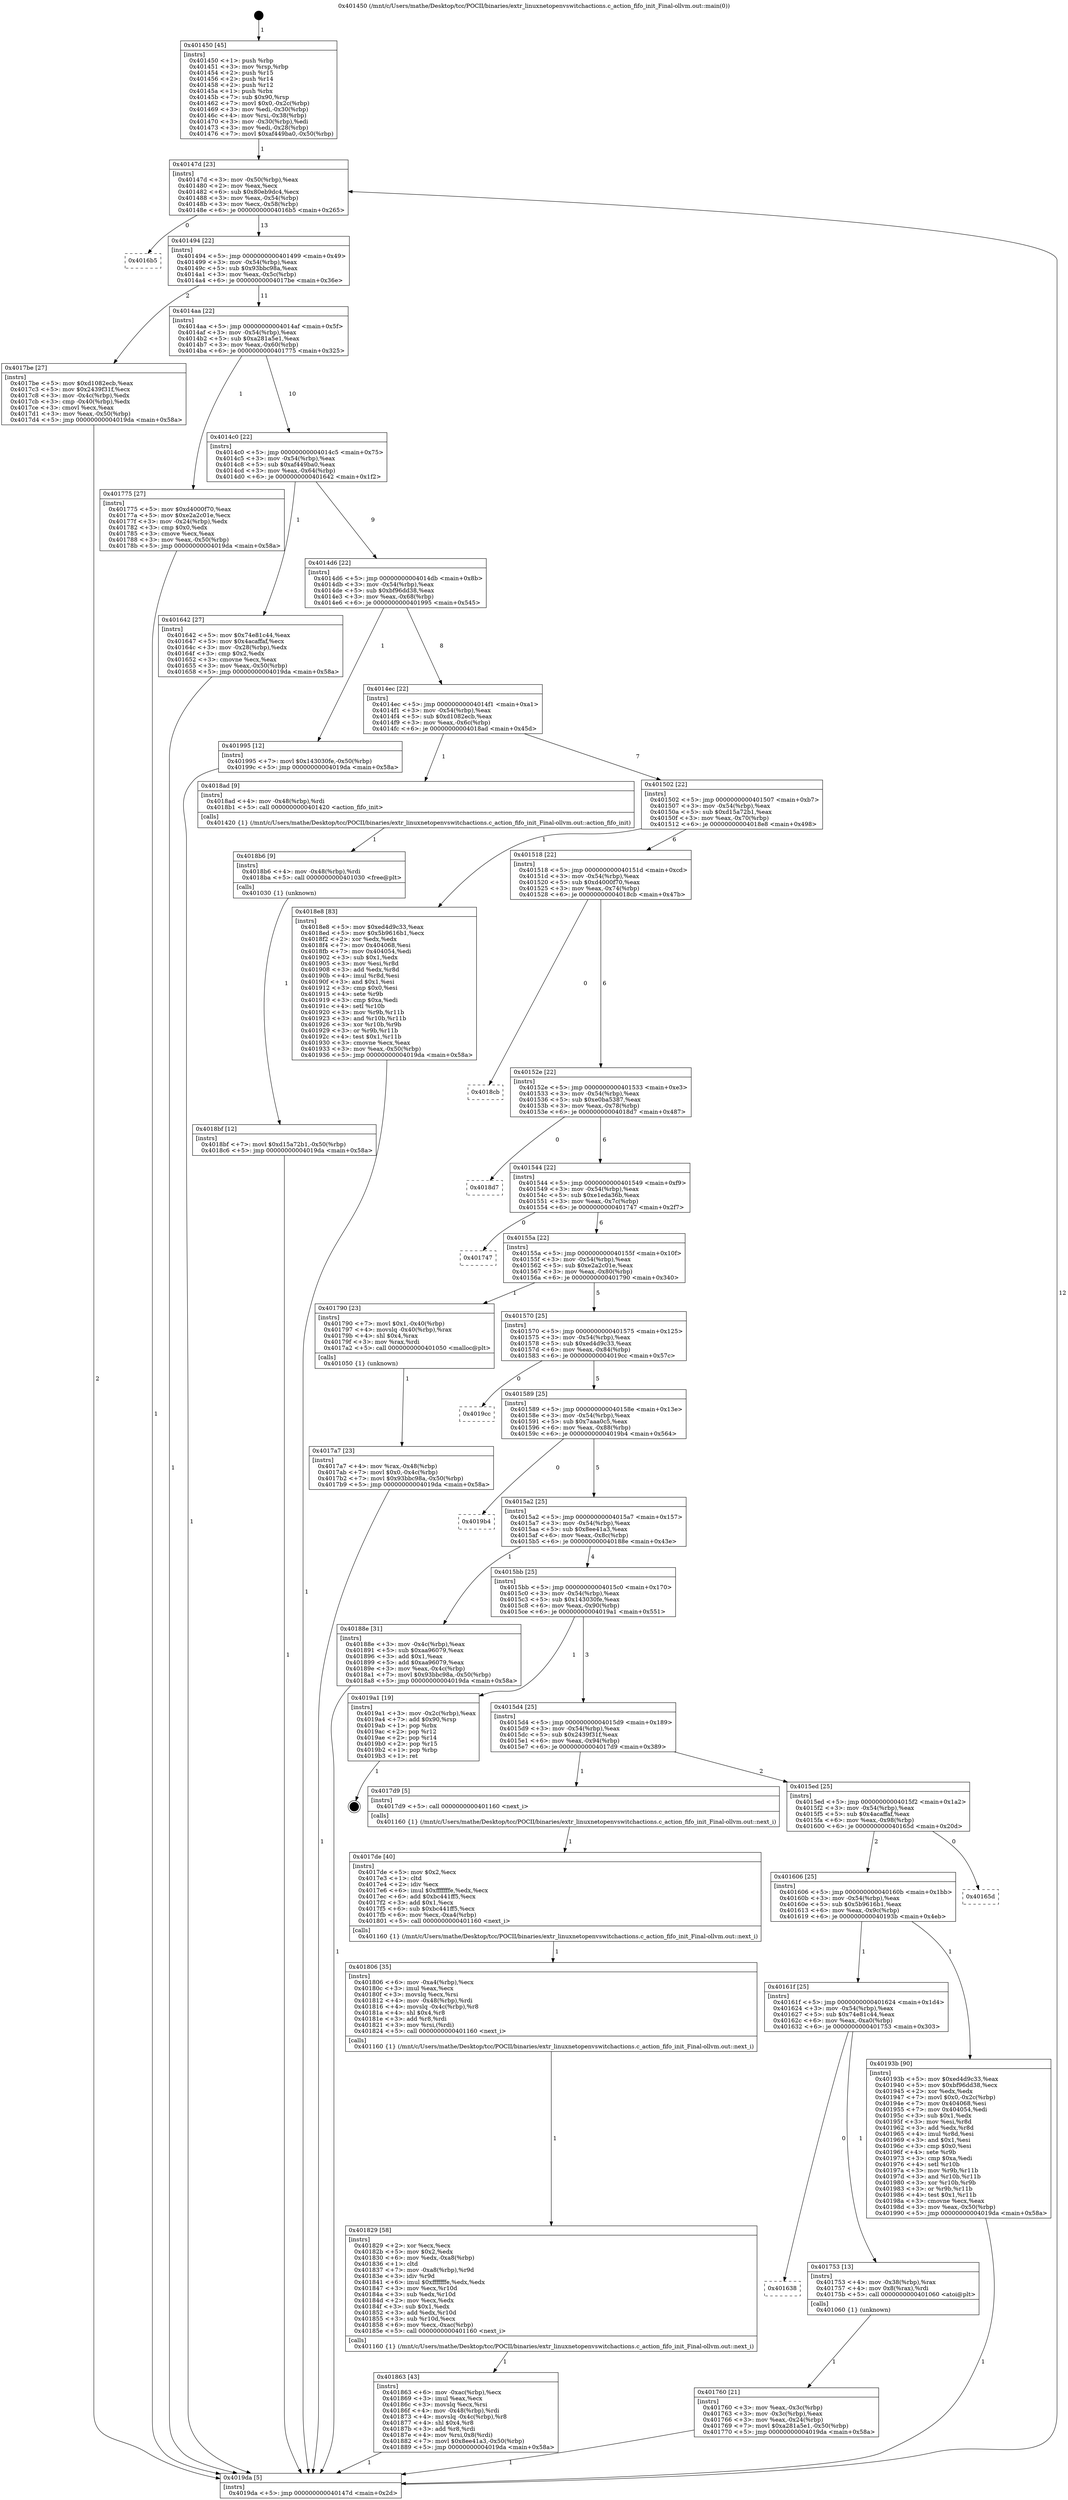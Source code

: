 digraph "0x401450" {
  label = "0x401450 (/mnt/c/Users/mathe/Desktop/tcc/POCII/binaries/extr_linuxnetopenvswitchactions.c_action_fifo_init_Final-ollvm.out::main(0))"
  labelloc = "t"
  node[shape=record]

  Entry [label="",width=0.3,height=0.3,shape=circle,fillcolor=black,style=filled]
  "0x40147d" [label="{
     0x40147d [23]\l
     | [instrs]\l
     &nbsp;&nbsp;0x40147d \<+3\>: mov -0x50(%rbp),%eax\l
     &nbsp;&nbsp;0x401480 \<+2\>: mov %eax,%ecx\l
     &nbsp;&nbsp;0x401482 \<+6\>: sub $0x80eb9dc4,%ecx\l
     &nbsp;&nbsp;0x401488 \<+3\>: mov %eax,-0x54(%rbp)\l
     &nbsp;&nbsp;0x40148b \<+3\>: mov %ecx,-0x58(%rbp)\l
     &nbsp;&nbsp;0x40148e \<+6\>: je 00000000004016b5 \<main+0x265\>\l
  }"]
  "0x4016b5" [label="{
     0x4016b5\l
  }", style=dashed]
  "0x401494" [label="{
     0x401494 [22]\l
     | [instrs]\l
     &nbsp;&nbsp;0x401494 \<+5\>: jmp 0000000000401499 \<main+0x49\>\l
     &nbsp;&nbsp;0x401499 \<+3\>: mov -0x54(%rbp),%eax\l
     &nbsp;&nbsp;0x40149c \<+5\>: sub $0x93bbc98a,%eax\l
     &nbsp;&nbsp;0x4014a1 \<+3\>: mov %eax,-0x5c(%rbp)\l
     &nbsp;&nbsp;0x4014a4 \<+6\>: je 00000000004017be \<main+0x36e\>\l
  }"]
  Exit [label="",width=0.3,height=0.3,shape=circle,fillcolor=black,style=filled,peripheries=2]
  "0x4017be" [label="{
     0x4017be [27]\l
     | [instrs]\l
     &nbsp;&nbsp;0x4017be \<+5\>: mov $0xd1082ecb,%eax\l
     &nbsp;&nbsp;0x4017c3 \<+5\>: mov $0x2439f31f,%ecx\l
     &nbsp;&nbsp;0x4017c8 \<+3\>: mov -0x4c(%rbp),%edx\l
     &nbsp;&nbsp;0x4017cb \<+3\>: cmp -0x40(%rbp),%edx\l
     &nbsp;&nbsp;0x4017ce \<+3\>: cmovl %ecx,%eax\l
     &nbsp;&nbsp;0x4017d1 \<+3\>: mov %eax,-0x50(%rbp)\l
     &nbsp;&nbsp;0x4017d4 \<+5\>: jmp 00000000004019da \<main+0x58a\>\l
  }"]
  "0x4014aa" [label="{
     0x4014aa [22]\l
     | [instrs]\l
     &nbsp;&nbsp;0x4014aa \<+5\>: jmp 00000000004014af \<main+0x5f\>\l
     &nbsp;&nbsp;0x4014af \<+3\>: mov -0x54(%rbp),%eax\l
     &nbsp;&nbsp;0x4014b2 \<+5\>: sub $0xa281a5e1,%eax\l
     &nbsp;&nbsp;0x4014b7 \<+3\>: mov %eax,-0x60(%rbp)\l
     &nbsp;&nbsp;0x4014ba \<+6\>: je 0000000000401775 \<main+0x325\>\l
  }"]
  "0x4018bf" [label="{
     0x4018bf [12]\l
     | [instrs]\l
     &nbsp;&nbsp;0x4018bf \<+7\>: movl $0xd15a72b1,-0x50(%rbp)\l
     &nbsp;&nbsp;0x4018c6 \<+5\>: jmp 00000000004019da \<main+0x58a\>\l
  }"]
  "0x401775" [label="{
     0x401775 [27]\l
     | [instrs]\l
     &nbsp;&nbsp;0x401775 \<+5\>: mov $0xd4000f70,%eax\l
     &nbsp;&nbsp;0x40177a \<+5\>: mov $0xe2a2c01e,%ecx\l
     &nbsp;&nbsp;0x40177f \<+3\>: mov -0x24(%rbp),%edx\l
     &nbsp;&nbsp;0x401782 \<+3\>: cmp $0x0,%edx\l
     &nbsp;&nbsp;0x401785 \<+3\>: cmove %ecx,%eax\l
     &nbsp;&nbsp;0x401788 \<+3\>: mov %eax,-0x50(%rbp)\l
     &nbsp;&nbsp;0x40178b \<+5\>: jmp 00000000004019da \<main+0x58a\>\l
  }"]
  "0x4014c0" [label="{
     0x4014c0 [22]\l
     | [instrs]\l
     &nbsp;&nbsp;0x4014c0 \<+5\>: jmp 00000000004014c5 \<main+0x75\>\l
     &nbsp;&nbsp;0x4014c5 \<+3\>: mov -0x54(%rbp),%eax\l
     &nbsp;&nbsp;0x4014c8 \<+5\>: sub $0xaf449ba0,%eax\l
     &nbsp;&nbsp;0x4014cd \<+3\>: mov %eax,-0x64(%rbp)\l
     &nbsp;&nbsp;0x4014d0 \<+6\>: je 0000000000401642 \<main+0x1f2\>\l
  }"]
  "0x4018b6" [label="{
     0x4018b6 [9]\l
     | [instrs]\l
     &nbsp;&nbsp;0x4018b6 \<+4\>: mov -0x48(%rbp),%rdi\l
     &nbsp;&nbsp;0x4018ba \<+5\>: call 0000000000401030 \<free@plt\>\l
     | [calls]\l
     &nbsp;&nbsp;0x401030 \{1\} (unknown)\l
  }"]
  "0x401642" [label="{
     0x401642 [27]\l
     | [instrs]\l
     &nbsp;&nbsp;0x401642 \<+5\>: mov $0x74e81c44,%eax\l
     &nbsp;&nbsp;0x401647 \<+5\>: mov $0x4acaffaf,%ecx\l
     &nbsp;&nbsp;0x40164c \<+3\>: mov -0x28(%rbp),%edx\l
     &nbsp;&nbsp;0x40164f \<+3\>: cmp $0x2,%edx\l
     &nbsp;&nbsp;0x401652 \<+3\>: cmovne %ecx,%eax\l
     &nbsp;&nbsp;0x401655 \<+3\>: mov %eax,-0x50(%rbp)\l
     &nbsp;&nbsp;0x401658 \<+5\>: jmp 00000000004019da \<main+0x58a\>\l
  }"]
  "0x4014d6" [label="{
     0x4014d6 [22]\l
     | [instrs]\l
     &nbsp;&nbsp;0x4014d6 \<+5\>: jmp 00000000004014db \<main+0x8b\>\l
     &nbsp;&nbsp;0x4014db \<+3\>: mov -0x54(%rbp),%eax\l
     &nbsp;&nbsp;0x4014de \<+5\>: sub $0xbf96dd38,%eax\l
     &nbsp;&nbsp;0x4014e3 \<+3\>: mov %eax,-0x68(%rbp)\l
     &nbsp;&nbsp;0x4014e6 \<+6\>: je 0000000000401995 \<main+0x545\>\l
  }"]
  "0x4019da" [label="{
     0x4019da [5]\l
     | [instrs]\l
     &nbsp;&nbsp;0x4019da \<+5\>: jmp 000000000040147d \<main+0x2d\>\l
  }"]
  "0x401450" [label="{
     0x401450 [45]\l
     | [instrs]\l
     &nbsp;&nbsp;0x401450 \<+1\>: push %rbp\l
     &nbsp;&nbsp;0x401451 \<+3\>: mov %rsp,%rbp\l
     &nbsp;&nbsp;0x401454 \<+2\>: push %r15\l
     &nbsp;&nbsp;0x401456 \<+2\>: push %r14\l
     &nbsp;&nbsp;0x401458 \<+2\>: push %r12\l
     &nbsp;&nbsp;0x40145a \<+1\>: push %rbx\l
     &nbsp;&nbsp;0x40145b \<+7\>: sub $0x90,%rsp\l
     &nbsp;&nbsp;0x401462 \<+7\>: movl $0x0,-0x2c(%rbp)\l
     &nbsp;&nbsp;0x401469 \<+3\>: mov %edi,-0x30(%rbp)\l
     &nbsp;&nbsp;0x40146c \<+4\>: mov %rsi,-0x38(%rbp)\l
     &nbsp;&nbsp;0x401470 \<+3\>: mov -0x30(%rbp),%edi\l
     &nbsp;&nbsp;0x401473 \<+3\>: mov %edi,-0x28(%rbp)\l
     &nbsp;&nbsp;0x401476 \<+7\>: movl $0xaf449ba0,-0x50(%rbp)\l
  }"]
  "0x401863" [label="{
     0x401863 [43]\l
     | [instrs]\l
     &nbsp;&nbsp;0x401863 \<+6\>: mov -0xac(%rbp),%ecx\l
     &nbsp;&nbsp;0x401869 \<+3\>: imul %eax,%ecx\l
     &nbsp;&nbsp;0x40186c \<+3\>: movslq %ecx,%rsi\l
     &nbsp;&nbsp;0x40186f \<+4\>: mov -0x48(%rbp),%rdi\l
     &nbsp;&nbsp;0x401873 \<+4\>: movslq -0x4c(%rbp),%r8\l
     &nbsp;&nbsp;0x401877 \<+4\>: shl $0x4,%r8\l
     &nbsp;&nbsp;0x40187b \<+3\>: add %r8,%rdi\l
     &nbsp;&nbsp;0x40187e \<+4\>: mov %rsi,0x8(%rdi)\l
     &nbsp;&nbsp;0x401882 \<+7\>: movl $0x8ee41a3,-0x50(%rbp)\l
     &nbsp;&nbsp;0x401889 \<+5\>: jmp 00000000004019da \<main+0x58a\>\l
  }"]
  "0x401995" [label="{
     0x401995 [12]\l
     | [instrs]\l
     &nbsp;&nbsp;0x401995 \<+7\>: movl $0x143030fe,-0x50(%rbp)\l
     &nbsp;&nbsp;0x40199c \<+5\>: jmp 00000000004019da \<main+0x58a\>\l
  }"]
  "0x4014ec" [label="{
     0x4014ec [22]\l
     | [instrs]\l
     &nbsp;&nbsp;0x4014ec \<+5\>: jmp 00000000004014f1 \<main+0xa1\>\l
     &nbsp;&nbsp;0x4014f1 \<+3\>: mov -0x54(%rbp),%eax\l
     &nbsp;&nbsp;0x4014f4 \<+5\>: sub $0xd1082ecb,%eax\l
     &nbsp;&nbsp;0x4014f9 \<+3\>: mov %eax,-0x6c(%rbp)\l
     &nbsp;&nbsp;0x4014fc \<+6\>: je 00000000004018ad \<main+0x45d\>\l
  }"]
  "0x401829" [label="{
     0x401829 [58]\l
     | [instrs]\l
     &nbsp;&nbsp;0x401829 \<+2\>: xor %ecx,%ecx\l
     &nbsp;&nbsp;0x40182b \<+5\>: mov $0x2,%edx\l
     &nbsp;&nbsp;0x401830 \<+6\>: mov %edx,-0xa8(%rbp)\l
     &nbsp;&nbsp;0x401836 \<+1\>: cltd\l
     &nbsp;&nbsp;0x401837 \<+7\>: mov -0xa8(%rbp),%r9d\l
     &nbsp;&nbsp;0x40183e \<+3\>: idiv %r9d\l
     &nbsp;&nbsp;0x401841 \<+6\>: imul $0xfffffffe,%edx,%edx\l
     &nbsp;&nbsp;0x401847 \<+3\>: mov %ecx,%r10d\l
     &nbsp;&nbsp;0x40184a \<+3\>: sub %edx,%r10d\l
     &nbsp;&nbsp;0x40184d \<+2\>: mov %ecx,%edx\l
     &nbsp;&nbsp;0x40184f \<+3\>: sub $0x1,%edx\l
     &nbsp;&nbsp;0x401852 \<+3\>: add %edx,%r10d\l
     &nbsp;&nbsp;0x401855 \<+3\>: sub %r10d,%ecx\l
     &nbsp;&nbsp;0x401858 \<+6\>: mov %ecx,-0xac(%rbp)\l
     &nbsp;&nbsp;0x40185e \<+5\>: call 0000000000401160 \<next_i\>\l
     | [calls]\l
     &nbsp;&nbsp;0x401160 \{1\} (/mnt/c/Users/mathe/Desktop/tcc/POCII/binaries/extr_linuxnetopenvswitchactions.c_action_fifo_init_Final-ollvm.out::next_i)\l
  }"]
  "0x4018ad" [label="{
     0x4018ad [9]\l
     | [instrs]\l
     &nbsp;&nbsp;0x4018ad \<+4\>: mov -0x48(%rbp),%rdi\l
     &nbsp;&nbsp;0x4018b1 \<+5\>: call 0000000000401420 \<action_fifo_init\>\l
     | [calls]\l
     &nbsp;&nbsp;0x401420 \{1\} (/mnt/c/Users/mathe/Desktop/tcc/POCII/binaries/extr_linuxnetopenvswitchactions.c_action_fifo_init_Final-ollvm.out::action_fifo_init)\l
  }"]
  "0x401502" [label="{
     0x401502 [22]\l
     | [instrs]\l
     &nbsp;&nbsp;0x401502 \<+5\>: jmp 0000000000401507 \<main+0xb7\>\l
     &nbsp;&nbsp;0x401507 \<+3\>: mov -0x54(%rbp),%eax\l
     &nbsp;&nbsp;0x40150a \<+5\>: sub $0xd15a72b1,%eax\l
     &nbsp;&nbsp;0x40150f \<+3\>: mov %eax,-0x70(%rbp)\l
     &nbsp;&nbsp;0x401512 \<+6\>: je 00000000004018e8 \<main+0x498\>\l
  }"]
  "0x401806" [label="{
     0x401806 [35]\l
     | [instrs]\l
     &nbsp;&nbsp;0x401806 \<+6\>: mov -0xa4(%rbp),%ecx\l
     &nbsp;&nbsp;0x40180c \<+3\>: imul %eax,%ecx\l
     &nbsp;&nbsp;0x40180f \<+3\>: movslq %ecx,%rsi\l
     &nbsp;&nbsp;0x401812 \<+4\>: mov -0x48(%rbp),%rdi\l
     &nbsp;&nbsp;0x401816 \<+4\>: movslq -0x4c(%rbp),%r8\l
     &nbsp;&nbsp;0x40181a \<+4\>: shl $0x4,%r8\l
     &nbsp;&nbsp;0x40181e \<+3\>: add %r8,%rdi\l
     &nbsp;&nbsp;0x401821 \<+3\>: mov %rsi,(%rdi)\l
     &nbsp;&nbsp;0x401824 \<+5\>: call 0000000000401160 \<next_i\>\l
     | [calls]\l
     &nbsp;&nbsp;0x401160 \{1\} (/mnt/c/Users/mathe/Desktop/tcc/POCII/binaries/extr_linuxnetopenvswitchactions.c_action_fifo_init_Final-ollvm.out::next_i)\l
  }"]
  "0x4018e8" [label="{
     0x4018e8 [83]\l
     | [instrs]\l
     &nbsp;&nbsp;0x4018e8 \<+5\>: mov $0xed4d9c33,%eax\l
     &nbsp;&nbsp;0x4018ed \<+5\>: mov $0x5b9616b1,%ecx\l
     &nbsp;&nbsp;0x4018f2 \<+2\>: xor %edx,%edx\l
     &nbsp;&nbsp;0x4018f4 \<+7\>: mov 0x404068,%esi\l
     &nbsp;&nbsp;0x4018fb \<+7\>: mov 0x404054,%edi\l
     &nbsp;&nbsp;0x401902 \<+3\>: sub $0x1,%edx\l
     &nbsp;&nbsp;0x401905 \<+3\>: mov %esi,%r8d\l
     &nbsp;&nbsp;0x401908 \<+3\>: add %edx,%r8d\l
     &nbsp;&nbsp;0x40190b \<+4\>: imul %r8d,%esi\l
     &nbsp;&nbsp;0x40190f \<+3\>: and $0x1,%esi\l
     &nbsp;&nbsp;0x401912 \<+3\>: cmp $0x0,%esi\l
     &nbsp;&nbsp;0x401915 \<+4\>: sete %r9b\l
     &nbsp;&nbsp;0x401919 \<+3\>: cmp $0xa,%edi\l
     &nbsp;&nbsp;0x40191c \<+4\>: setl %r10b\l
     &nbsp;&nbsp;0x401920 \<+3\>: mov %r9b,%r11b\l
     &nbsp;&nbsp;0x401923 \<+3\>: and %r10b,%r11b\l
     &nbsp;&nbsp;0x401926 \<+3\>: xor %r10b,%r9b\l
     &nbsp;&nbsp;0x401929 \<+3\>: or %r9b,%r11b\l
     &nbsp;&nbsp;0x40192c \<+4\>: test $0x1,%r11b\l
     &nbsp;&nbsp;0x401930 \<+3\>: cmovne %ecx,%eax\l
     &nbsp;&nbsp;0x401933 \<+3\>: mov %eax,-0x50(%rbp)\l
     &nbsp;&nbsp;0x401936 \<+5\>: jmp 00000000004019da \<main+0x58a\>\l
  }"]
  "0x401518" [label="{
     0x401518 [22]\l
     | [instrs]\l
     &nbsp;&nbsp;0x401518 \<+5\>: jmp 000000000040151d \<main+0xcd\>\l
     &nbsp;&nbsp;0x40151d \<+3\>: mov -0x54(%rbp),%eax\l
     &nbsp;&nbsp;0x401520 \<+5\>: sub $0xd4000f70,%eax\l
     &nbsp;&nbsp;0x401525 \<+3\>: mov %eax,-0x74(%rbp)\l
     &nbsp;&nbsp;0x401528 \<+6\>: je 00000000004018cb \<main+0x47b\>\l
  }"]
  "0x4017de" [label="{
     0x4017de [40]\l
     | [instrs]\l
     &nbsp;&nbsp;0x4017de \<+5\>: mov $0x2,%ecx\l
     &nbsp;&nbsp;0x4017e3 \<+1\>: cltd\l
     &nbsp;&nbsp;0x4017e4 \<+2\>: idiv %ecx\l
     &nbsp;&nbsp;0x4017e6 \<+6\>: imul $0xfffffffe,%edx,%ecx\l
     &nbsp;&nbsp;0x4017ec \<+6\>: add $0xbc441ff5,%ecx\l
     &nbsp;&nbsp;0x4017f2 \<+3\>: add $0x1,%ecx\l
     &nbsp;&nbsp;0x4017f5 \<+6\>: sub $0xbc441ff5,%ecx\l
     &nbsp;&nbsp;0x4017fb \<+6\>: mov %ecx,-0xa4(%rbp)\l
     &nbsp;&nbsp;0x401801 \<+5\>: call 0000000000401160 \<next_i\>\l
     | [calls]\l
     &nbsp;&nbsp;0x401160 \{1\} (/mnt/c/Users/mathe/Desktop/tcc/POCII/binaries/extr_linuxnetopenvswitchactions.c_action_fifo_init_Final-ollvm.out::next_i)\l
  }"]
  "0x4018cb" [label="{
     0x4018cb\l
  }", style=dashed]
  "0x40152e" [label="{
     0x40152e [22]\l
     | [instrs]\l
     &nbsp;&nbsp;0x40152e \<+5\>: jmp 0000000000401533 \<main+0xe3\>\l
     &nbsp;&nbsp;0x401533 \<+3\>: mov -0x54(%rbp),%eax\l
     &nbsp;&nbsp;0x401536 \<+5\>: sub $0xe0ba5387,%eax\l
     &nbsp;&nbsp;0x40153b \<+3\>: mov %eax,-0x78(%rbp)\l
     &nbsp;&nbsp;0x40153e \<+6\>: je 00000000004018d7 \<main+0x487\>\l
  }"]
  "0x4017a7" [label="{
     0x4017a7 [23]\l
     | [instrs]\l
     &nbsp;&nbsp;0x4017a7 \<+4\>: mov %rax,-0x48(%rbp)\l
     &nbsp;&nbsp;0x4017ab \<+7\>: movl $0x0,-0x4c(%rbp)\l
     &nbsp;&nbsp;0x4017b2 \<+7\>: movl $0x93bbc98a,-0x50(%rbp)\l
     &nbsp;&nbsp;0x4017b9 \<+5\>: jmp 00000000004019da \<main+0x58a\>\l
  }"]
  "0x4018d7" [label="{
     0x4018d7\l
  }", style=dashed]
  "0x401544" [label="{
     0x401544 [22]\l
     | [instrs]\l
     &nbsp;&nbsp;0x401544 \<+5\>: jmp 0000000000401549 \<main+0xf9\>\l
     &nbsp;&nbsp;0x401549 \<+3\>: mov -0x54(%rbp),%eax\l
     &nbsp;&nbsp;0x40154c \<+5\>: sub $0xe1eda36b,%eax\l
     &nbsp;&nbsp;0x401551 \<+3\>: mov %eax,-0x7c(%rbp)\l
     &nbsp;&nbsp;0x401554 \<+6\>: je 0000000000401747 \<main+0x2f7\>\l
  }"]
  "0x401760" [label="{
     0x401760 [21]\l
     | [instrs]\l
     &nbsp;&nbsp;0x401760 \<+3\>: mov %eax,-0x3c(%rbp)\l
     &nbsp;&nbsp;0x401763 \<+3\>: mov -0x3c(%rbp),%eax\l
     &nbsp;&nbsp;0x401766 \<+3\>: mov %eax,-0x24(%rbp)\l
     &nbsp;&nbsp;0x401769 \<+7\>: movl $0xa281a5e1,-0x50(%rbp)\l
     &nbsp;&nbsp;0x401770 \<+5\>: jmp 00000000004019da \<main+0x58a\>\l
  }"]
  "0x401747" [label="{
     0x401747\l
  }", style=dashed]
  "0x40155a" [label="{
     0x40155a [22]\l
     | [instrs]\l
     &nbsp;&nbsp;0x40155a \<+5\>: jmp 000000000040155f \<main+0x10f\>\l
     &nbsp;&nbsp;0x40155f \<+3\>: mov -0x54(%rbp),%eax\l
     &nbsp;&nbsp;0x401562 \<+5\>: sub $0xe2a2c01e,%eax\l
     &nbsp;&nbsp;0x401567 \<+3\>: mov %eax,-0x80(%rbp)\l
     &nbsp;&nbsp;0x40156a \<+6\>: je 0000000000401790 \<main+0x340\>\l
  }"]
  "0x401638" [label="{
     0x401638\l
  }", style=dashed]
  "0x401790" [label="{
     0x401790 [23]\l
     | [instrs]\l
     &nbsp;&nbsp;0x401790 \<+7\>: movl $0x1,-0x40(%rbp)\l
     &nbsp;&nbsp;0x401797 \<+4\>: movslq -0x40(%rbp),%rax\l
     &nbsp;&nbsp;0x40179b \<+4\>: shl $0x4,%rax\l
     &nbsp;&nbsp;0x40179f \<+3\>: mov %rax,%rdi\l
     &nbsp;&nbsp;0x4017a2 \<+5\>: call 0000000000401050 \<malloc@plt\>\l
     | [calls]\l
     &nbsp;&nbsp;0x401050 \{1\} (unknown)\l
  }"]
  "0x401570" [label="{
     0x401570 [25]\l
     | [instrs]\l
     &nbsp;&nbsp;0x401570 \<+5\>: jmp 0000000000401575 \<main+0x125\>\l
     &nbsp;&nbsp;0x401575 \<+3\>: mov -0x54(%rbp),%eax\l
     &nbsp;&nbsp;0x401578 \<+5\>: sub $0xed4d9c33,%eax\l
     &nbsp;&nbsp;0x40157d \<+6\>: mov %eax,-0x84(%rbp)\l
     &nbsp;&nbsp;0x401583 \<+6\>: je 00000000004019cc \<main+0x57c\>\l
  }"]
  "0x401753" [label="{
     0x401753 [13]\l
     | [instrs]\l
     &nbsp;&nbsp;0x401753 \<+4\>: mov -0x38(%rbp),%rax\l
     &nbsp;&nbsp;0x401757 \<+4\>: mov 0x8(%rax),%rdi\l
     &nbsp;&nbsp;0x40175b \<+5\>: call 0000000000401060 \<atoi@plt\>\l
     | [calls]\l
     &nbsp;&nbsp;0x401060 \{1\} (unknown)\l
  }"]
  "0x4019cc" [label="{
     0x4019cc\l
  }", style=dashed]
  "0x401589" [label="{
     0x401589 [25]\l
     | [instrs]\l
     &nbsp;&nbsp;0x401589 \<+5\>: jmp 000000000040158e \<main+0x13e\>\l
     &nbsp;&nbsp;0x40158e \<+3\>: mov -0x54(%rbp),%eax\l
     &nbsp;&nbsp;0x401591 \<+5\>: sub $0x7aaa0c5,%eax\l
     &nbsp;&nbsp;0x401596 \<+6\>: mov %eax,-0x88(%rbp)\l
     &nbsp;&nbsp;0x40159c \<+6\>: je 00000000004019b4 \<main+0x564\>\l
  }"]
  "0x40161f" [label="{
     0x40161f [25]\l
     | [instrs]\l
     &nbsp;&nbsp;0x40161f \<+5\>: jmp 0000000000401624 \<main+0x1d4\>\l
     &nbsp;&nbsp;0x401624 \<+3\>: mov -0x54(%rbp),%eax\l
     &nbsp;&nbsp;0x401627 \<+5\>: sub $0x74e81c44,%eax\l
     &nbsp;&nbsp;0x40162c \<+6\>: mov %eax,-0xa0(%rbp)\l
     &nbsp;&nbsp;0x401632 \<+6\>: je 0000000000401753 \<main+0x303\>\l
  }"]
  "0x4019b4" [label="{
     0x4019b4\l
  }", style=dashed]
  "0x4015a2" [label="{
     0x4015a2 [25]\l
     | [instrs]\l
     &nbsp;&nbsp;0x4015a2 \<+5\>: jmp 00000000004015a7 \<main+0x157\>\l
     &nbsp;&nbsp;0x4015a7 \<+3\>: mov -0x54(%rbp),%eax\l
     &nbsp;&nbsp;0x4015aa \<+5\>: sub $0x8ee41a3,%eax\l
     &nbsp;&nbsp;0x4015af \<+6\>: mov %eax,-0x8c(%rbp)\l
     &nbsp;&nbsp;0x4015b5 \<+6\>: je 000000000040188e \<main+0x43e\>\l
  }"]
  "0x40193b" [label="{
     0x40193b [90]\l
     | [instrs]\l
     &nbsp;&nbsp;0x40193b \<+5\>: mov $0xed4d9c33,%eax\l
     &nbsp;&nbsp;0x401940 \<+5\>: mov $0xbf96dd38,%ecx\l
     &nbsp;&nbsp;0x401945 \<+2\>: xor %edx,%edx\l
     &nbsp;&nbsp;0x401947 \<+7\>: movl $0x0,-0x2c(%rbp)\l
     &nbsp;&nbsp;0x40194e \<+7\>: mov 0x404068,%esi\l
     &nbsp;&nbsp;0x401955 \<+7\>: mov 0x404054,%edi\l
     &nbsp;&nbsp;0x40195c \<+3\>: sub $0x1,%edx\l
     &nbsp;&nbsp;0x40195f \<+3\>: mov %esi,%r8d\l
     &nbsp;&nbsp;0x401962 \<+3\>: add %edx,%r8d\l
     &nbsp;&nbsp;0x401965 \<+4\>: imul %r8d,%esi\l
     &nbsp;&nbsp;0x401969 \<+3\>: and $0x1,%esi\l
     &nbsp;&nbsp;0x40196c \<+3\>: cmp $0x0,%esi\l
     &nbsp;&nbsp;0x40196f \<+4\>: sete %r9b\l
     &nbsp;&nbsp;0x401973 \<+3\>: cmp $0xa,%edi\l
     &nbsp;&nbsp;0x401976 \<+4\>: setl %r10b\l
     &nbsp;&nbsp;0x40197a \<+3\>: mov %r9b,%r11b\l
     &nbsp;&nbsp;0x40197d \<+3\>: and %r10b,%r11b\l
     &nbsp;&nbsp;0x401980 \<+3\>: xor %r10b,%r9b\l
     &nbsp;&nbsp;0x401983 \<+3\>: or %r9b,%r11b\l
     &nbsp;&nbsp;0x401986 \<+4\>: test $0x1,%r11b\l
     &nbsp;&nbsp;0x40198a \<+3\>: cmovne %ecx,%eax\l
     &nbsp;&nbsp;0x40198d \<+3\>: mov %eax,-0x50(%rbp)\l
     &nbsp;&nbsp;0x401990 \<+5\>: jmp 00000000004019da \<main+0x58a\>\l
  }"]
  "0x40188e" [label="{
     0x40188e [31]\l
     | [instrs]\l
     &nbsp;&nbsp;0x40188e \<+3\>: mov -0x4c(%rbp),%eax\l
     &nbsp;&nbsp;0x401891 \<+5\>: sub $0xaa96079,%eax\l
     &nbsp;&nbsp;0x401896 \<+3\>: add $0x1,%eax\l
     &nbsp;&nbsp;0x401899 \<+5\>: add $0xaa96079,%eax\l
     &nbsp;&nbsp;0x40189e \<+3\>: mov %eax,-0x4c(%rbp)\l
     &nbsp;&nbsp;0x4018a1 \<+7\>: movl $0x93bbc98a,-0x50(%rbp)\l
     &nbsp;&nbsp;0x4018a8 \<+5\>: jmp 00000000004019da \<main+0x58a\>\l
  }"]
  "0x4015bb" [label="{
     0x4015bb [25]\l
     | [instrs]\l
     &nbsp;&nbsp;0x4015bb \<+5\>: jmp 00000000004015c0 \<main+0x170\>\l
     &nbsp;&nbsp;0x4015c0 \<+3\>: mov -0x54(%rbp),%eax\l
     &nbsp;&nbsp;0x4015c3 \<+5\>: sub $0x143030fe,%eax\l
     &nbsp;&nbsp;0x4015c8 \<+6\>: mov %eax,-0x90(%rbp)\l
     &nbsp;&nbsp;0x4015ce \<+6\>: je 00000000004019a1 \<main+0x551\>\l
  }"]
  "0x401606" [label="{
     0x401606 [25]\l
     | [instrs]\l
     &nbsp;&nbsp;0x401606 \<+5\>: jmp 000000000040160b \<main+0x1bb\>\l
     &nbsp;&nbsp;0x40160b \<+3\>: mov -0x54(%rbp),%eax\l
     &nbsp;&nbsp;0x40160e \<+5\>: sub $0x5b9616b1,%eax\l
     &nbsp;&nbsp;0x401613 \<+6\>: mov %eax,-0x9c(%rbp)\l
     &nbsp;&nbsp;0x401619 \<+6\>: je 000000000040193b \<main+0x4eb\>\l
  }"]
  "0x4019a1" [label="{
     0x4019a1 [19]\l
     | [instrs]\l
     &nbsp;&nbsp;0x4019a1 \<+3\>: mov -0x2c(%rbp),%eax\l
     &nbsp;&nbsp;0x4019a4 \<+7\>: add $0x90,%rsp\l
     &nbsp;&nbsp;0x4019ab \<+1\>: pop %rbx\l
     &nbsp;&nbsp;0x4019ac \<+2\>: pop %r12\l
     &nbsp;&nbsp;0x4019ae \<+2\>: pop %r14\l
     &nbsp;&nbsp;0x4019b0 \<+2\>: pop %r15\l
     &nbsp;&nbsp;0x4019b2 \<+1\>: pop %rbp\l
     &nbsp;&nbsp;0x4019b3 \<+1\>: ret\l
  }"]
  "0x4015d4" [label="{
     0x4015d4 [25]\l
     | [instrs]\l
     &nbsp;&nbsp;0x4015d4 \<+5\>: jmp 00000000004015d9 \<main+0x189\>\l
     &nbsp;&nbsp;0x4015d9 \<+3\>: mov -0x54(%rbp),%eax\l
     &nbsp;&nbsp;0x4015dc \<+5\>: sub $0x2439f31f,%eax\l
     &nbsp;&nbsp;0x4015e1 \<+6\>: mov %eax,-0x94(%rbp)\l
     &nbsp;&nbsp;0x4015e7 \<+6\>: je 00000000004017d9 \<main+0x389\>\l
  }"]
  "0x40165d" [label="{
     0x40165d\l
  }", style=dashed]
  "0x4017d9" [label="{
     0x4017d9 [5]\l
     | [instrs]\l
     &nbsp;&nbsp;0x4017d9 \<+5\>: call 0000000000401160 \<next_i\>\l
     | [calls]\l
     &nbsp;&nbsp;0x401160 \{1\} (/mnt/c/Users/mathe/Desktop/tcc/POCII/binaries/extr_linuxnetopenvswitchactions.c_action_fifo_init_Final-ollvm.out::next_i)\l
  }"]
  "0x4015ed" [label="{
     0x4015ed [25]\l
     | [instrs]\l
     &nbsp;&nbsp;0x4015ed \<+5\>: jmp 00000000004015f2 \<main+0x1a2\>\l
     &nbsp;&nbsp;0x4015f2 \<+3\>: mov -0x54(%rbp),%eax\l
     &nbsp;&nbsp;0x4015f5 \<+5\>: sub $0x4acaffaf,%eax\l
     &nbsp;&nbsp;0x4015fa \<+6\>: mov %eax,-0x98(%rbp)\l
     &nbsp;&nbsp;0x401600 \<+6\>: je 000000000040165d \<main+0x20d\>\l
  }"]
  Entry -> "0x401450" [label=" 1"]
  "0x40147d" -> "0x4016b5" [label=" 0"]
  "0x40147d" -> "0x401494" [label=" 13"]
  "0x4019a1" -> Exit [label=" 1"]
  "0x401494" -> "0x4017be" [label=" 2"]
  "0x401494" -> "0x4014aa" [label=" 11"]
  "0x401995" -> "0x4019da" [label=" 1"]
  "0x4014aa" -> "0x401775" [label=" 1"]
  "0x4014aa" -> "0x4014c0" [label=" 10"]
  "0x40193b" -> "0x4019da" [label=" 1"]
  "0x4014c0" -> "0x401642" [label=" 1"]
  "0x4014c0" -> "0x4014d6" [label=" 9"]
  "0x401642" -> "0x4019da" [label=" 1"]
  "0x401450" -> "0x40147d" [label=" 1"]
  "0x4019da" -> "0x40147d" [label=" 12"]
  "0x4018e8" -> "0x4019da" [label=" 1"]
  "0x4014d6" -> "0x401995" [label=" 1"]
  "0x4014d6" -> "0x4014ec" [label=" 8"]
  "0x4018bf" -> "0x4019da" [label=" 1"]
  "0x4014ec" -> "0x4018ad" [label=" 1"]
  "0x4014ec" -> "0x401502" [label=" 7"]
  "0x4018b6" -> "0x4018bf" [label=" 1"]
  "0x401502" -> "0x4018e8" [label=" 1"]
  "0x401502" -> "0x401518" [label=" 6"]
  "0x4018ad" -> "0x4018b6" [label=" 1"]
  "0x401518" -> "0x4018cb" [label=" 0"]
  "0x401518" -> "0x40152e" [label=" 6"]
  "0x40188e" -> "0x4019da" [label=" 1"]
  "0x40152e" -> "0x4018d7" [label=" 0"]
  "0x40152e" -> "0x401544" [label=" 6"]
  "0x401863" -> "0x4019da" [label=" 1"]
  "0x401544" -> "0x401747" [label=" 0"]
  "0x401544" -> "0x40155a" [label=" 6"]
  "0x401829" -> "0x401863" [label=" 1"]
  "0x40155a" -> "0x401790" [label=" 1"]
  "0x40155a" -> "0x401570" [label=" 5"]
  "0x401806" -> "0x401829" [label=" 1"]
  "0x401570" -> "0x4019cc" [label=" 0"]
  "0x401570" -> "0x401589" [label=" 5"]
  "0x4017de" -> "0x401806" [label=" 1"]
  "0x401589" -> "0x4019b4" [label=" 0"]
  "0x401589" -> "0x4015a2" [label=" 5"]
  "0x4017be" -> "0x4019da" [label=" 2"]
  "0x4015a2" -> "0x40188e" [label=" 1"]
  "0x4015a2" -> "0x4015bb" [label=" 4"]
  "0x4017a7" -> "0x4019da" [label=" 1"]
  "0x4015bb" -> "0x4019a1" [label=" 1"]
  "0x4015bb" -> "0x4015d4" [label=" 3"]
  "0x401775" -> "0x4019da" [label=" 1"]
  "0x4015d4" -> "0x4017d9" [label=" 1"]
  "0x4015d4" -> "0x4015ed" [label=" 2"]
  "0x401760" -> "0x4019da" [label=" 1"]
  "0x4015ed" -> "0x40165d" [label=" 0"]
  "0x4015ed" -> "0x401606" [label=" 2"]
  "0x401790" -> "0x4017a7" [label=" 1"]
  "0x401606" -> "0x40193b" [label=" 1"]
  "0x401606" -> "0x40161f" [label=" 1"]
  "0x4017d9" -> "0x4017de" [label=" 1"]
  "0x40161f" -> "0x401753" [label=" 1"]
  "0x40161f" -> "0x401638" [label=" 0"]
  "0x401753" -> "0x401760" [label=" 1"]
}
